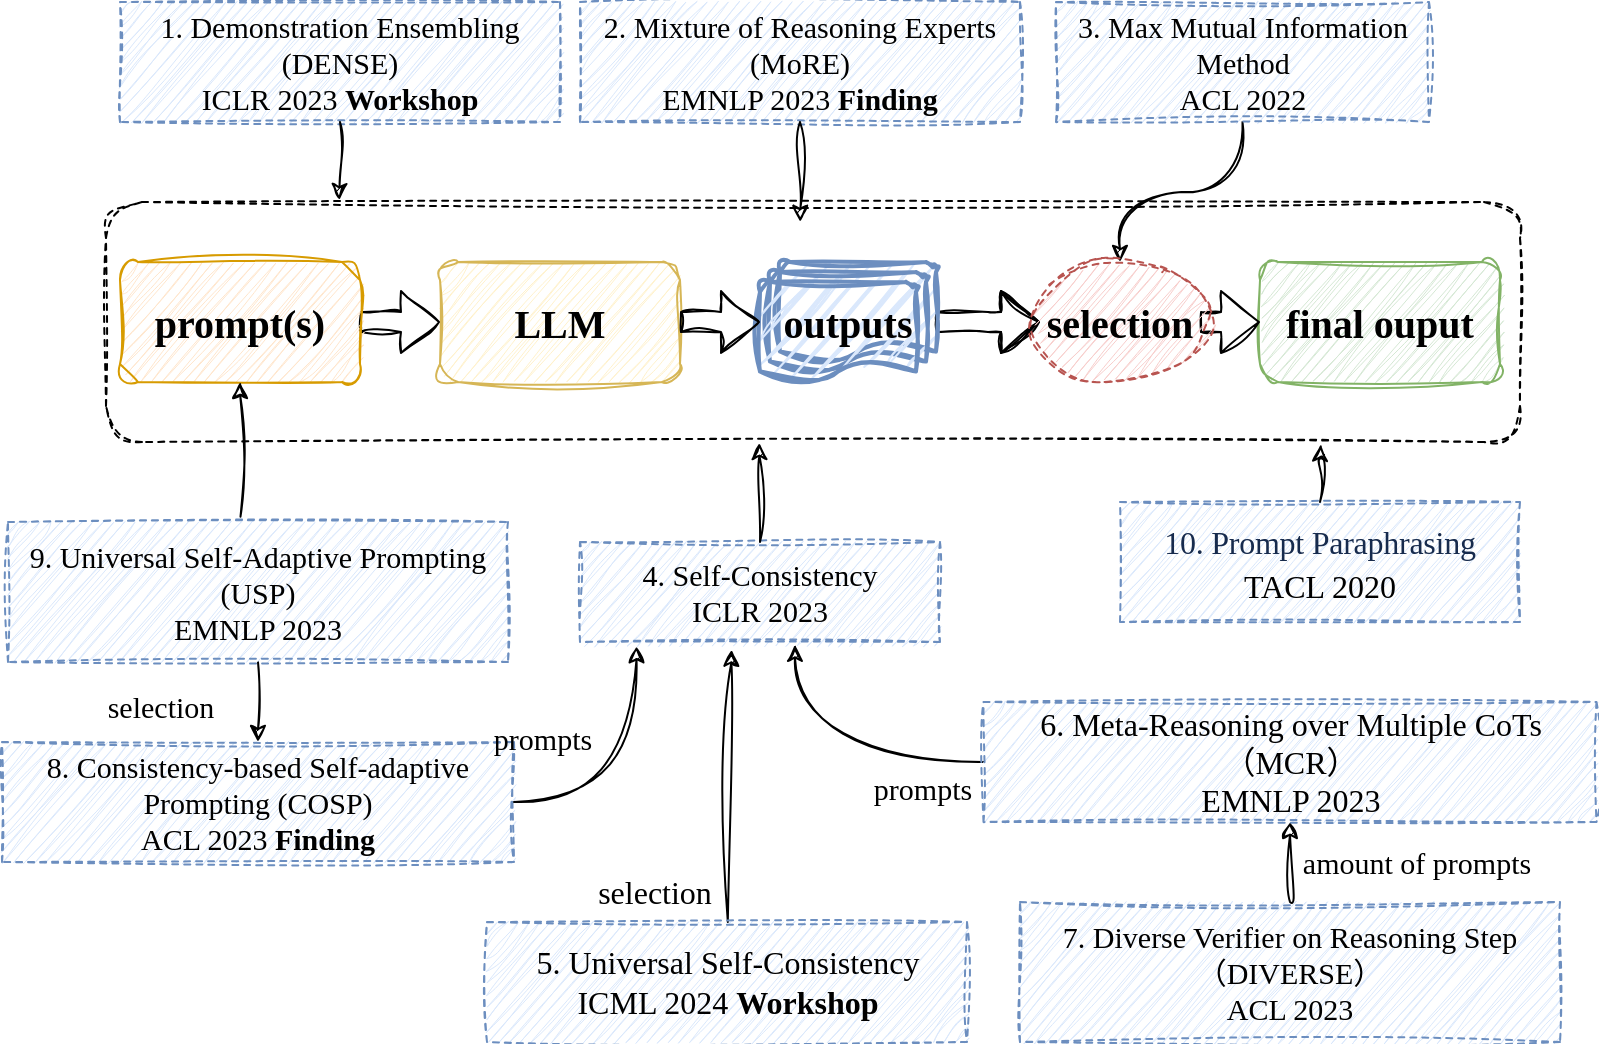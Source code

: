 <mxfile version="24.7.13">
  <diagram name="第 1 页" id="tCek6PSi_kYoVfcrGFQ0">
    <mxGraphModel dx="954" dy="835" grid="1" gridSize="10" guides="1" tooltips="1" connect="1" arrows="1" fold="1" page="1" pageScale="1" pageWidth="827" pageHeight="1169" math="0" shadow="0">
      <root>
        <mxCell id="0" />
        <mxCell id="1" parent="0" />
        <mxCell id="M_OW2C_WQbv7Tq3-Faa6-25" value="" style="rounded=1;whiteSpace=wrap;html=1;dashed=1;sketch=1;jiggle=2;curveFitting=1;strokeColor=default;align=center;verticalAlign=middle;fontFamily=Comic Sans MS;fontSize=15;fontColor=default;fillColor=none;gradientColor=none;" parent="1" vertex="1">
          <mxGeometry x="65" y="500" width="707" height="120" as="geometry" />
        </mxCell>
        <mxCell id="M_OW2C_WQbv7Tq3-Faa6-1" value="LLM" style="rounded=1;whiteSpace=wrap;html=1;fillColor=#fff2cc;strokeColor=#d6b656;fontSize=20;sketch=1;curveFitting=1;jiggle=2;fontFamily=Comic Sans MS;fontStyle=1" parent="1" vertex="1">
          <mxGeometry x="232" y="530" width="120" height="60" as="geometry" />
        </mxCell>
        <mxCell id="M_OW2C_WQbv7Tq3-Faa6-6" style="edgeStyle=orthogonalEdgeStyle;rounded=0;orthogonalLoop=1;jettySize=auto;html=1;entryX=0;entryY=0.5;entryDx=0;entryDy=0;fontSize=16;sketch=1;curveFitting=1;jiggle=2;fontFamily=Comic Sans MS;shape=flexArrow;" parent="1" source="M_OW2C_WQbv7Tq3-Faa6-2" target="M_OW2C_WQbv7Tq3-Faa6-1" edge="1">
          <mxGeometry relative="1" as="geometry" />
        </mxCell>
        <mxCell id="M_OW2C_WQbv7Tq3-Faa6-2" value="prompt(s)" style="rounded=1;whiteSpace=wrap;html=1;fillColor=#ffe6cc;strokeColor=#d79b00;fontSize=20;sketch=1;curveFitting=1;jiggle=2;fontFamily=Comic Sans MS;fontStyle=1" parent="1" vertex="1">
          <mxGeometry x="72" y="530" width="120" height="60" as="geometry" />
        </mxCell>
        <mxCell id="M_OW2C_WQbv7Tq3-Faa6-3" value="final ouput" style="rounded=1;whiteSpace=wrap;html=1;fillColor=#d5e8d4;strokeColor=#82b366;fontSize=20;sketch=1;curveFitting=1;jiggle=2;fontFamily=Comic Sans MS;fontStyle=1" parent="1" vertex="1">
          <mxGeometry x="642" y="530" width="120" height="60" as="geometry" />
        </mxCell>
        <mxCell id="M_OW2C_WQbv7Tq3-Faa6-11" style="edgeStyle=orthogonalEdgeStyle;rounded=0;orthogonalLoop=1;jettySize=auto;html=1;entryX=0;entryY=0.5;entryDx=0;entryDy=0;fontSize=16;sketch=1;curveFitting=1;jiggle=2;fontFamily=Comic Sans MS;shape=flexArrow;" parent="1" source="M_OW2C_WQbv7Tq3-Faa6-5" edge="1">
          <mxGeometry relative="1" as="geometry">
            <mxPoint x="532.0" y="560" as="targetPoint" />
          </mxGeometry>
        </mxCell>
        <mxCell id="M_OW2C_WQbv7Tq3-Faa6-5" value="outputs" style="strokeWidth=2;html=1;shape=mxgraph.flowchart.multi-document;whiteSpace=wrap;fillColor=#dae8fc;strokeColor=#6c8ebf;fontSize=20;sketch=1;curveFitting=1;jiggle=2;fontFamily=Comic Sans MS;fontStyle=1" parent="1" vertex="1">
          <mxGeometry x="392" y="530" width="88" height="60" as="geometry" />
        </mxCell>
        <mxCell id="M_OW2C_WQbv7Tq3-Faa6-7" style="edgeStyle=orthogonalEdgeStyle;rounded=0;orthogonalLoop=1;jettySize=auto;html=1;entryX=0;entryY=0.5;entryDx=0;entryDy=0;entryPerimeter=0;fontSize=16;sketch=1;curveFitting=1;jiggle=2;fontFamily=Comic Sans MS;shape=flexArrow;" parent="1" source="M_OW2C_WQbv7Tq3-Faa6-1" target="M_OW2C_WQbv7Tq3-Faa6-5" edge="1">
          <mxGeometry relative="1" as="geometry" />
        </mxCell>
        <mxCell id="M_OW2C_WQbv7Tq3-Faa6-12" style="edgeStyle=orthogonalEdgeStyle;rounded=0;orthogonalLoop=1;jettySize=auto;html=1;entryX=0;entryY=0.5;entryDx=0;entryDy=0;fontSize=16;sketch=1;curveFitting=1;jiggle=2;fontFamily=Comic Sans MS;shape=flexArrow;" parent="1" target="M_OW2C_WQbv7Tq3-Faa6-3" edge="1">
          <mxGeometry relative="1" as="geometry">
            <mxPoint x="612" y="560.0" as="sourcePoint" />
          </mxGeometry>
        </mxCell>
        <mxCell id="M_OW2C_WQbv7Tq3-Faa6-13" value="1. Demonstration Ensembling (DENSE)&lt;div&gt;ICLR 2023&amp;nbsp;&lt;b&gt;Workshop&lt;/b&gt;&lt;/div&gt;" style="text;html=1;align=center;verticalAlign=middle;whiteSpace=wrap;rounded=0;fontSize=15;strokeColor=#6c8ebf;dashed=1;sketch=1;curveFitting=1;jiggle=2;fontFamily=Comic Sans MS;fillColor=#dae8fc;" parent="1" vertex="1">
          <mxGeometry x="72" y="400" width="220" height="60" as="geometry" />
        </mxCell>
        <mxCell id="M_OW2C_WQbv7Tq3-Faa6-14" value="2. Mixture of Reasoning Experts (MoRE)&lt;div&gt;EMNLP 2023&lt;b&gt;&amp;nbsp;Finding&lt;/b&gt;&lt;/div&gt;" style="text;html=1;align=center;verticalAlign=middle;whiteSpace=wrap;rounded=0;fontSize=15;fontFamily=Comic Sans MS;sketch=1;curveFitting=1;jiggle=2;dashed=1;strokeColor=#6c8ebf;fillColor=#dae8fc;" parent="1" vertex="1">
          <mxGeometry x="302" y="400" width="220" height="60" as="geometry" />
        </mxCell>
        <mxCell id="M_OW2C_WQbv7Tq3-Faa6-22" style="edgeStyle=orthogonalEdgeStyle;rounded=0;orthogonalLoop=1;jettySize=auto;html=1;fontFamily=Comic Sans MS;fontSize=15;fontColor=default;sketch=1;curveFitting=1;jiggle=2;curved=1;entryX=0.5;entryY=0;entryDx=0;entryDy=0;" parent="1" source="M_OW2C_WQbv7Tq3-Faa6-20" target="M_OW2C_WQbv7Tq3-Faa6-30" edge="1">
          <mxGeometry relative="1" as="geometry">
            <mxPoint x="132" y="520" as="targetPoint" />
          </mxGeometry>
        </mxCell>
        <mxCell id="M_OW2C_WQbv7Tq3-Faa6-20" value="3. Max Mutual Information Method&lt;div&gt;ACL 2022&lt;/div&gt;" style="text;html=1;align=center;verticalAlign=middle;whiteSpace=wrap;rounded=0;fontFamily=Comic Sans MS;fontSize=15;dashed=1;strokeColor=#6c8ebf;sketch=1;curveFitting=1;jiggle=2;fillColor=#dae8fc;" parent="1" vertex="1">
          <mxGeometry x="540" y="400" width="186.5" height="60" as="geometry" />
        </mxCell>
        <mxCell id="M_OW2C_WQbv7Tq3-Faa6-21" value="4. Self-Consistency&lt;div&gt;ICLR 2023&lt;/div&gt;" style="text;html=1;align=center;verticalAlign=middle;whiteSpace=wrap;rounded=0;fontFamily=Comic Sans MS;fontSize=15;dashed=1;strokeColor=#6c8ebf;sketch=1;curveFitting=1;jiggle=2;fillColor=#dae8fc;" parent="1" vertex="1">
          <mxGeometry x="302" y="670" width="180" height="50" as="geometry" />
        </mxCell>
        <mxCell id="M_OW2C_WQbv7Tq3-Faa6-26" style="edgeStyle=orthogonalEdgeStyle;rounded=0;orthogonalLoop=1;jettySize=auto;html=1;entryX=0.462;entryY=1.004;entryDx=0;entryDy=0;entryPerimeter=0;fontFamily=Comic Sans MS;fontSize=15;fontColor=default;curved=1;sketch=1;curveFitting=1;jiggle=2;" parent="1" source="M_OW2C_WQbv7Tq3-Faa6-21" target="M_OW2C_WQbv7Tq3-Faa6-25" edge="1">
          <mxGeometry relative="1" as="geometry" />
        </mxCell>
        <mxCell id="M_OW2C_WQbv7Tq3-Faa6-38" style="rounded=0;orthogonalLoop=1;jettySize=auto;html=1;fontFamily=Comic Sans MS;fontSize=15;fontColor=default;sketch=1;curveFitting=1;jiggle=2;entryX=0.421;entryY=1.077;entryDx=0;entryDy=0;entryPerimeter=0;" parent="1" source="M_OW2C_WQbv7Tq3-Faa6-27" target="M_OW2C_WQbv7Tq3-Faa6-21" edge="1">
          <mxGeometry relative="1" as="geometry">
            <mxPoint x="682" y="730" as="targetPoint" />
          </mxGeometry>
        </mxCell>
        <mxCell id="M_OW2C_WQbv7Tq3-Faa6-40" value="&lt;span style=&quot;font-size: 16px; white-space: normal;&quot;&gt;selection&lt;/span&gt;" style="edgeLabel;html=1;align=center;verticalAlign=middle;resizable=0;points=[];rounded=0;dashed=1;sketch=1;jiggle=2;curveFitting=1;strokeColor=default;fontFamily=Comic Sans MS;fontSize=15;fontColor=default;fillColor=none;gradientColor=none;labelBackgroundColor=none;" parent="M_OW2C_WQbv7Tq3-Faa6-38" vertex="1" connectable="0">
          <mxGeometry x="0.346" y="11" relative="1" as="geometry">
            <mxPoint x="-27" y="76" as="offset" />
          </mxGeometry>
        </mxCell>
        <mxCell id="M_OW2C_WQbv7Tq3-Faa6-27" value="5. Universal Self-Consistency&lt;div style=&quot;font-size: 16px;&quot;&gt;&lt;span style=&quot;text-align: start; font-variant-ligatures: normal; orphans: 2; widows: 2; text-decoration-thickness: initial; text-decoration-style: initial; text-decoration-color: initial; font-size: 16px;&quot;&gt;ICML 2024 &lt;b style=&quot;font-size: 16px;&quot;&gt;Workshop&lt;/b&gt;&lt;/span&gt;&lt;br style=&quot;font-size: 16px;&quot;&gt;&lt;/div&gt;" style="text;html=1;align=center;verticalAlign=middle;whiteSpace=wrap;rounded=0;fontFamily=Comic Sans MS;fontSize=16;dashed=1;strokeColor=#6c8ebf;sketch=1;curveFitting=1;jiggle=2;fillColor=#dae8fc;" parent="1" vertex="1">
          <mxGeometry x="255.5" y="860" width="240" height="60" as="geometry" />
        </mxCell>
        <mxCell id="M_OW2C_WQbv7Tq3-Faa6-30" value="&lt;span style=&quot;font-size: 20px;&quot;&gt;selection&lt;/span&gt;" style="ellipse;whiteSpace=wrap;html=1;rounded=0;dashed=1;sketch=1;jiggle=2;curveFitting=1;strokeColor=#b85450;align=center;verticalAlign=middle;fontFamily=Comic Sans MS;fontSize=20;fillColor=#f8cecc;fontStyle=1" parent="1" vertex="1">
          <mxGeometry x="527" y="530" width="90" height="60" as="geometry" />
        </mxCell>
        <mxCell id="M_OW2C_WQbv7Tq3-Faa6-52" style="edgeStyle=orthogonalEdgeStyle;rounded=0;orthogonalLoop=1;jettySize=auto;html=1;fontFamily=Comic Sans MS;fontSize=15;fontColor=default;sketch=1;curveFitting=1;jiggle=2;curved=1;entryX=0.597;entryY=1.027;entryDx=0;entryDy=0;entryPerimeter=0;" parent="1" source="M_OW2C_WQbv7Tq3-Faa6-33" target="M_OW2C_WQbv7Tq3-Faa6-21" edge="1">
          <mxGeometry relative="1" as="geometry">
            <mxPoint x="392" y="710" as="targetPoint" />
          </mxGeometry>
        </mxCell>
        <mxCell id="M_OW2C_WQbv7Tq3-Faa6-57" value="prompts" style="edgeLabel;html=1;align=center;verticalAlign=middle;resizable=0;points=[];rounded=0;dashed=1;sketch=1;jiggle=2;curveFitting=1;strokeColor=default;fontFamily=Comic Sans MS;fontSize=15;fontColor=default;fillColor=none;gradientColor=none;labelBackgroundColor=none;" parent="M_OW2C_WQbv7Tq3-Faa6-52" vertex="1" connectable="0">
          <mxGeometry x="0.301" y="-13" relative="1" as="geometry">
            <mxPoint x="50" y="18" as="offset" />
          </mxGeometry>
        </mxCell>
        <mxCell id="M_OW2C_WQbv7Tq3-Faa6-33" value="&lt;span style=&quot;font-size: 16px;&quot;&gt;6. Meta-Reasoning over Multiple CoTs（MCR）&lt;/span&gt;&lt;div style=&quot;font-size: 16px;&quot;&gt;&lt;font style=&quot;font-size: 16px;&quot;&gt;EMNLP 2023&lt;/font&gt;&lt;/div&gt;" style="text;html=1;align=center;verticalAlign=middle;whiteSpace=wrap;rounded=0;fontFamily=Comic Sans MS;fontSize=16;strokeColor=#6c8ebf;dashed=1;sketch=1;curveFitting=1;jiggle=2;fillColor=#dae8fc;" parent="1" vertex="1">
          <mxGeometry x="503.75" y="750" width="306.5" height="60" as="geometry" />
        </mxCell>
        <mxCell id="M_OW2C_WQbv7Tq3-Faa6-42" style="edgeStyle=orthogonalEdgeStyle;rounded=0;orthogonalLoop=1;jettySize=auto;html=1;fontFamily=Comic Sans MS;fontSize=15;fontColor=default;sketch=1;curveFitting=1;jiggle=2;curved=1;entryX=0.5;entryY=1;entryDx=0;entryDy=0;" parent="1" source="M_OW2C_WQbv7Tq3-Faa6-39" target="M_OW2C_WQbv7Tq3-Faa6-33" edge="1">
          <mxGeometry relative="1" as="geometry">
            <mxPoint x="392" y="710" as="targetPoint" />
          </mxGeometry>
        </mxCell>
        <mxCell id="M_OW2C_WQbv7Tq3-Faa6-43" value="amount of prompts" style="edgeLabel;html=1;align=center;verticalAlign=middle;resizable=0;points=[];rounded=0;dashed=1;sketch=1;jiggle=2;curveFitting=1;strokeColor=default;fontFamily=Comic Sans MS;fontSize=15;fontColor=default;fillColor=none;gradientColor=none;labelBackgroundColor=none;" parent="M_OW2C_WQbv7Tq3-Faa6-42" vertex="1" connectable="0">
          <mxGeometry x="-0.152" y="9" relative="1" as="geometry">
            <mxPoint x="72" y="-3" as="offset" />
          </mxGeometry>
        </mxCell>
        <mxCell id="M_OW2C_WQbv7Tq3-Faa6-39" value="7. Diverse Verifier on Reasoning Step（DIVERSE）&lt;div&gt;ACL 2023&lt;/div&gt;" style="text;html=1;align=center;verticalAlign=middle;whiteSpace=wrap;rounded=0;fontFamily=Comic Sans MS;fontSize=15;strokeColor=#6c8ebf;dashed=1;sketch=1;curveFitting=1;jiggle=2;fillColor=#dae8fc;" parent="1" vertex="1">
          <mxGeometry x="522" y="850" width="270" height="70" as="geometry" />
        </mxCell>
        <mxCell id="M_OW2C_WQbv7Tq3-Faa6-44" style="edgeStyle=orthogonalEdgeStyle;rounded=0;orthogonalLoop=1;jettySize=auto;html=1;fontFamily=Comic Sans MS;fontSize=15;fontColor=default;curved=1;sketch=1;curveFitting=1;jiggle=2;entryX=0.491;entryY=0.083;entryDx=0;entryDy=0;entryPerimeter=0;" parent="1" source="M_OW2C_WQbv7Tq3-Faa6-14" target="M_OW2C_WQbv7Tq3-Faa6-25" edge="1">
          <mxGeometry relative="1" as="geometry">
            <mxPoint x="382" y="490" as="targetPoint" />
          </mxGeometry>
        </mxCell>
        <mxCell id="M_OW2C_WQbv7Tq3-Faa6-45" style="edgeStyle=orthogonalEdgeStyle;rounded=0;orthogonalLoop=1;jettySize=auto;html=1;entryX=0.165;entryY=-0.008;entryDx=0;entryDy=0;entryPerimeter=0;fontFamily=Comic Sans MS;fontSize=15;fontColor=default;sketch=1;curveFitting=1;jiggle=2;curved=1;" parent="1" source="M_OW2C_WQbv7Tq3-Faa6-13" target="M_OW2C_WQbv7Tq3-Faa6-25" edge="1">
          <mxGeometry relative="1" as="geometry" />
        </mxCell>
        <mxCell id="M_OW2C_WQbv7Tq3-Faa6-46" value="8. Consistency-based Self-adaptive Prompting (COSP)&lt;div&gt;ACL 2023 &lt;b&gt;Finding&lt;/b&gt;&lt;/div&gt;" style="text;html=1;align=center;verticalAlign=middle;whiteSpace=wrap;rounded=0;fontFamily=Comic Sans MS;fontSize=15;strokeColor=#6c8ebf;dashed=1;sketch=1;curveFitting=1;jiggle=2;fillColor=#dae8fc;" parent="1" vertex="1">
          <mxGeometry x="13" y="770" width="256" height="60" as="geometry" />
        </mxCell>
        <mxCell id="M_OW2C_WQbv7Tq3-Faa6-47" style="edgeStyle=orthogonalEdgeStyle;rounded=0;orthogonalLoop=1;jettySize=auto;html=1;fontFamily=Comic Sans MS;fontSize=15;fontColor=default;curved=1;sketch=1;curveFitting=1;jiggle=2;entryX=0.157;entryY=1.043;entryDx=0;entryDy=0;entryPerimeter=0;" parent="1" source="M_OW2C_WQbv7Tq3-Faa6-46" target="M_OW2C_WQbv7Tq3-Faa6-21" edge="1">
          <mxGeometry relative="1" as="geometry">
            <mxPoint x="449" y="711" as="targetPoint" />
          </mxGeometry>
        </mxCell>
        <mxCell id="M_OW2C_WQbv7Tq3-Faa6-48" value="" style="edgeLabel;html=1;align=center;verticalAlign=middle;resizable=0;points=[];rounded=0;dashed=1;sketch=1;jiggle=2;curveFitting=1;strokeColor=default;fontFamily=Comic Sans MS;fontSize=15;fontColor=default;fillColor=none;gradientColor=none;labelBackgroundColor=none;" parent="M_OW2C_WQbv7Tq3-Faa6-47" vertex="1" connectable="0">
          <mxGeometry x="-0.051" y="-2" relative="1" as="geometry">
            <mxPoint x="-40" y="-34" as="offset" />
          </mxGeometry>
        </mxCell>
        <mxCell id="M_OW2C_WQbv7Tq3-Faa6-53" value="prompts" style="edgeLabel;html=1;align=center;verticalAlign=middle;resizable=0;points=[];rounded=0;dashed=1;sketch=1;jiggle=2;curveFitting=1;strokeColor=default;fontFamily=Comic Sans MS;fontSize=15;fontColor=default;fillColor=none;gradientColor=none;labelBackgroundColor=none;" parent="M_OW2C_WQbv7Tq3-Faa6-47" vertex="1" connectable="0">
          <mxGeometry x="0.117" y="7" relative="1" as="geometry">
            <mxPoint x="-41" y="-16" as="offset" />
          </mxGeometry>
        </mxCell>
        <mxCell id="M_OW2C_WQbv7Tq3-Faa6-50" style="rounded=0;orthogonalLoop=1;jettySize=auto;html=1;fontFamily=Comic Sans MS;fontSize=15;fontColor=default;sketch=1;curveFitting=1;jiggle=2;" parent="1" source="M_OW2C_WQbv7Tq3-Faa6-49" target="M_OW2C_WQbv7Tq3-Faa6-46" edge="1">
          <mxGeometry relative="1" as="geometry" />
        </mxCell>
        <mxCell id="M_OW2C_WQbv7Tq3-Faa6-55" value="selection" style="edgeLabel;html=1;align=center;verticalAlign=middle;resizable=0;points=[];rounded=0;dashed=1;sketch=1;jiggle=2;curveFitting=1;strokeColor=default;fontFamily=Comic Sans MS;fontSize=15;fontColor=default;fillColor=none;gradientColor=none;labelBackgroundColor=none;" parent="M_OW2C_WQbv7Tq3-Faa6-50" vertex="1" connectable="0">
          <mxGeometry x="-0.289" y="-1" relative="1" as="geometry">
            <mxPoint x="-48" y="8" as="offset" />
          </mxGeometry>
        </mxCell>
        <mxCell id="M_OW2C_WQbv7Tq3-Faa6-51" style="edgeStyle=orthogonalEdgeStyle;rounded=0;orthogonalLoop=1;jettySize=auto;html=1;fontFamily=Comic Sans MS;fontSize=15;fontColor=default;sketch=1;curveFitting=1;jiggle=2;curved=1;exitX=0.465;exitY=-0.038;exitDx=0;exitDy=0;exitPerimeter=0;" parent="1" source="M_OW2C_WQbv7Tq3-Faa6-49" target="M_OW2C_WQbv7Tq3-Faa6-2" edge="1">
          <mxGeometry relative="1" as="geometry" />
        </mxCell>
        <mxCell id="M_OW2C_WQbv7Tq3-Faa6-56" value="" style="edgeLabel;html=1;align=center;verticalAlign=middle;resizable=0;points=[];rounded=0;dashed=1;sketch=1;jiggle=2;curveFitting=1;strokeColor=default;fontFamily=Comic Sans MS;fontSize=15;fontColor=default;fillColor=none;gradientColor=none;" parent="M_OW2C_WQbv7Tq3-Faa6-51" vertex="1" connectable="0">
          <mxGeometry x="-0.182" y="-1" relative="1" as="geometry">
            <mxPoint x="-1" y="1" as="offset" />
          </mxGeometry>
        </mxCell>
        <mxCell id="M_OW2C_WQbv7Tq3-Faa6-49" value="9. Universal Self-Adaptive Prompting (USP)&lt;div&gt;EMNLP 2023&lt;/div&gt;" style="text;html=1;align=center;verticalAlign=middle;whiteSpace=wrap;rounded=0;fontFamily=Comic Sans MS;fontSize=15;sketch=1;curveFitting=1;jiggle=2;dashed=1;strokeColor=#6c8ebf;fillColor=#dae8fc;" parent="1" vertex="1">
          <mxGeometry x="16" y="660" width="250" height="70" as="geometry" />
        </mxCell>
        <mxCell id="M_OW2C_WQbv7Tq3-Faa6-61" value="&lt;h2 id=&quot;id-【prompt技术调研】Ensembling-2.10PromptParaphrasing&quot; style=&quot;margin: 0px; padding: 0px; color: rgb(23, 43, 77); font-weight: normal; font-size: 16px; line-height: 1.5; letter-spacing: -0.008em; border-bottom-color: rgb(255, 255, 255); font-variant-ligatures: normal; orphans: 2; widows: 2; text-decoration-thickness: initial; text-decoration-style: initial; text-decoration-color: initial;&quot;&gt;10. Prompt Paraphrasing&lt;/h2&gt;&lt;div style=&quot;font-size: 16px;&quot;&gt;TACL 2020&lt;/div&gt;" style="text;html=1;align=center;verticalAlign=middle;whiteSpace=wrap;rounded=0;fontFamily=Comic Sans MS;fontSize=16;strokeColor=#6c8ebf;fillColor=#dae8fc;sketch=1;curveFitting=1;jiggle=2;dashed=1;" parent="1" vertex="1">
          <mxGeometry x="572" y="650" width="200" height="60" as="geometry" />
        </mxCell>
        <mxCell id="M_OW2C_WQbv7Tq3-Faa6-64" style="edgeStyle=orthogonalEdgeStyle;rounded=0;orthogonalLoop=1;jettySize=auto;html=1;entryX=0.859;entryY=1.011;entryDx=0;entryDy=0;entryPerimeter=0;fontFamily=Comic Sans MS;fontSize=15;fontColor=default;curved=1;sketch=1;curveFitting=1;jiggle=2;" parent="1" source="M_OW2C_WQbv7Tq3-Faa6-61" target="M_OW2C_WQbv7Tq3-Faa6-25" edge="1">
          <mxGeometry relative="1" as="geometry" />
        </mxCell>
      </root>
    </mxGraphModel>
  </diagram>
</mxfile>
